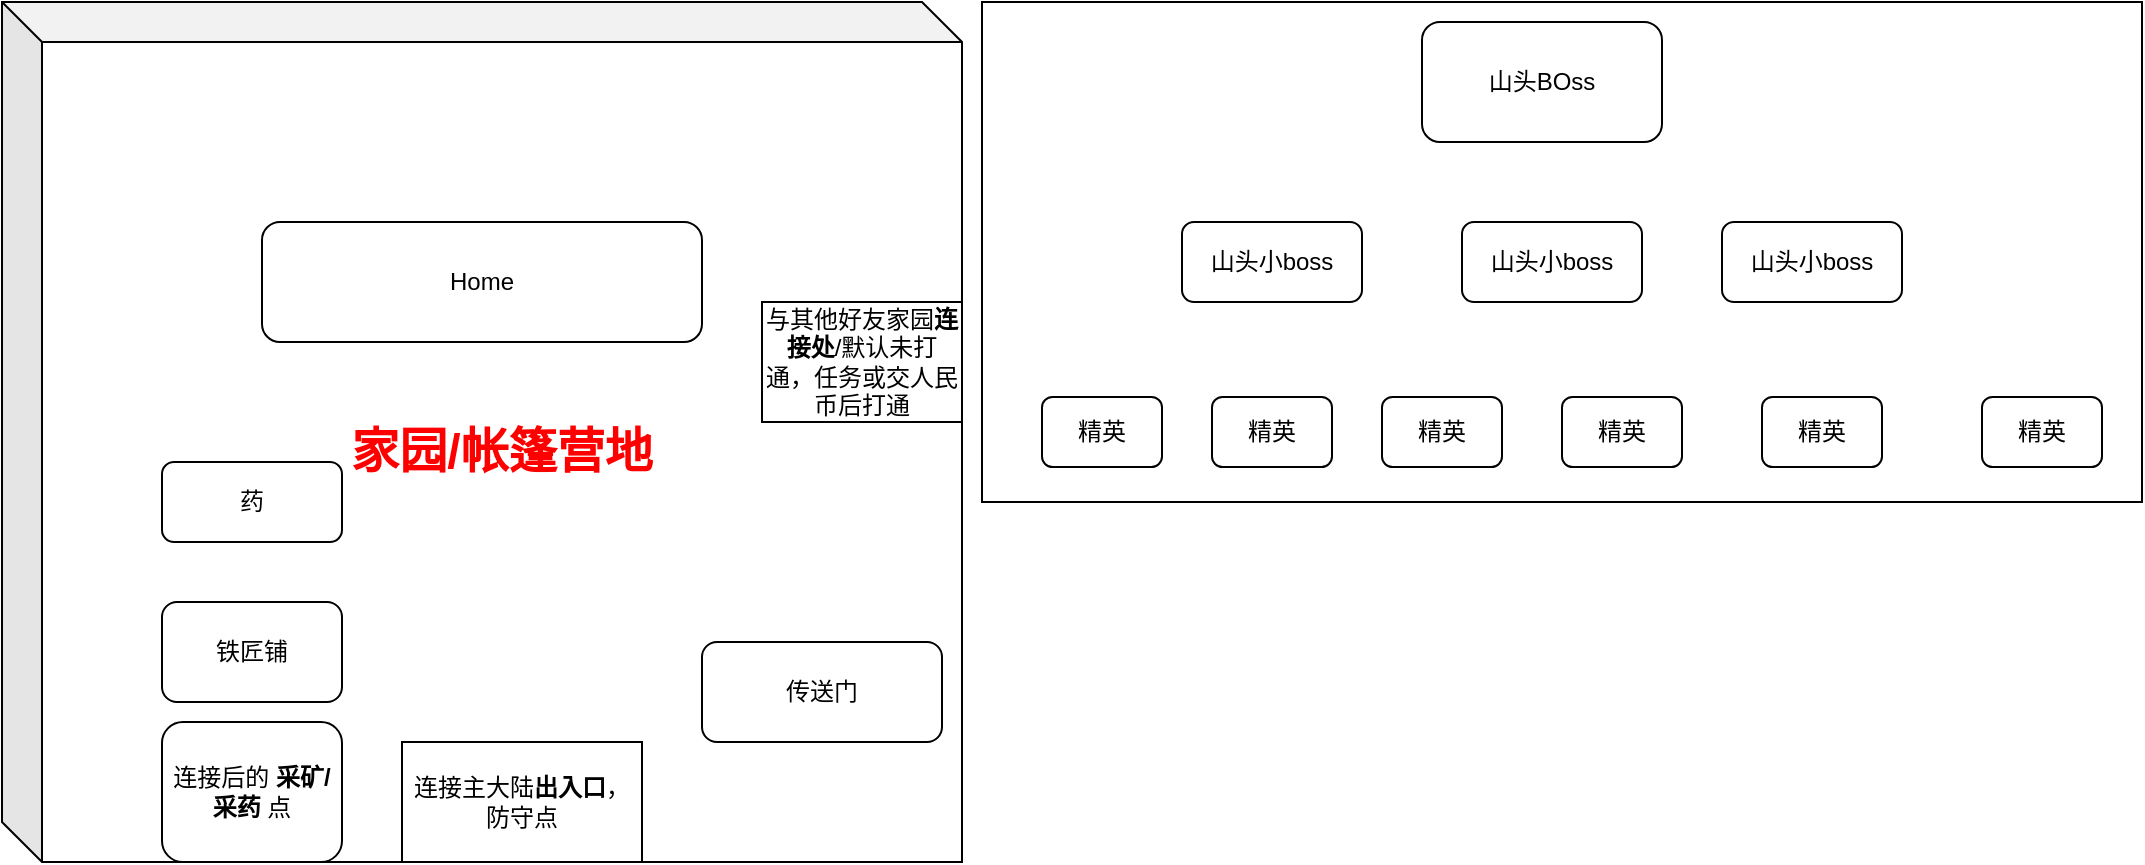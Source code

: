 <mxfile version="21.5.0" type="github">
  <diagram id="C5RBs43oDa-KdzZeNtuy" name="Page-1">
    <mxGraphModel dx="1434" dy="1925" grid="1" gridSize="10" guides="1" tooltips="1" connect="1" arrows="1" fold="1" page="1" pageScale="1" pageWidth="827" pageHeight="1169" math="0" shadow="0">
      <root>
        <mxCell id="WIyWlLk6GJQsqaUBKTNV-0" />
        <mxCell id="WIyWlLk6GJQsqaUBKTNV-1" parent="WIyWlLk6GJQsqaUBKTNV-0" />
        <mxCell id="XEXYK_KfXH2fI-7WInia-10" value="" style="rounded=0;whiteSpace=wrap;html=1;" vertex="1" parent="WIyWlLk6GJQsqaUBKTNV-1">
          <mxGeometry x="540" y="-1110" width="580" height="250" as="geometry" />
        </mxCell>
        <mxCell id="CYA5MN_NNPej15P1eRmX-8" value="&lt;h1&gt;&lt;font color=&quot;#ff0000&quot;&gt;家园/帐篷营地&lt;/font&gt;&lt;/h1&gt;" style="shape=cube;whiteSpace=wrap;html=1;boundedLbl=1;backgroundOutline=1;darkOpacity=0.05;darkOpacity2=0.1;" parent="WIyWlLk6GJQsqaUBKTNV-1" vertex="1">
          <mxGeometry x="50" y="-1110" width="480" height="430" as="geometry" />
        </mxCell>
        <mxCell id="CYA5MN_NNPej15P1eRmX-1" value="Home" style="rounded=1;whiteSpace=wrap;html=1;" parent="WIyWlLk6GJQsqaUBKTNV-1" vertex="1">
          <mxGeometry x="180" y="-1000" width="220" height="60" as="geometry" />
        </mxCell>
        <mxCell id="CYA5MN_NNPej15P1eRmX-2" value="铁匠铺" style="rounded=1;whiteSpace=wrap;html=1;" parent="WIyWlLk6GJQsqaUBKTNV-1" vertex="1">
          <mxGeometry x="130" y="-810" width="90" height="50" as="geometry" />
        </mxCell>
        <mxCell id="CYA5MN_NNPej15P1eRmX-3" value="药" style="rounded=1;whiteSpace=wrap;html=1;" parent="WIyWlLk6GJQsqaUBKTNV-1" vertex="1">
          <mxGeometry x="130" y="-880" width="90" height="40" as="geometry" />
        </mxCell>
        <mxCell id="CYA5MN_NNPej15P1eRmX-4" value="连接主大陆&lt;b&gt;出入口&lt;/b&gt;，防守点" style="rounded=0;whiteSpace=wrap;html=1;" parent="WIyWlLk6GJQsqaUBKTNV-1" vertex="1">
          <mxGeometry x="250" y="-740" width="120" height="60" as="geometry" />
        </mxCell>
        <mxCell id="CYA5MN_NNPej15P1eRmX-5" value="传送门" style="rounded=1;whiteSpace=wrap;html=1;" parent="WIyWlLk6GJQsqaUBKTNV-1" vertex="1">
          <mxGeometry x="400" y="-790" width="120" height="50" as="geometry" />
        </mxCell>
        <mxCell id="CYA5MN_NNPej15P1eRmX-6" value="与其他好友家园&lt;b&gt;连接处&lt;/b&gt;/默认未打通，任务或交人民币后打通" style="rounded=0;whiteSpace=wrap;html=1;" parent="WIyWlLk6GJQsqaUBKTNV-1" vertex="1">
          <mxGeometry x="430" y="-960" width="100" height="60" as="geometry" />
        </mxCell>
        <mxCell id="CYA5MN_NNPej15P1eRmX-7" value="连接后的 &lt;b&gt;采矿/采药&lt;/b&gt; 点" style="rounded=1;whiteSpace=wrap;html=1;" parent="WIyWlLk6GJQsqaUBKTNV-1" vertex="1">
          <mxGeometry x="130" y="-750" width="90" height="70" as="geometry" />
        </mxCell>
        <mxCell id="XEXYK_KfXH2fI-7WInia-0" value="山头BOss" style="rounded=1;whiteSpace=wrap;html=1;" vertex="1" parent="WIyWlLk6GJQsqaUBKTNV-1">
          <mxGeometry x="760" y="-1100" width="120" height="60" as="geometry" />
        </mxCell>
        <mxCell id="XEXYK_KfXH2fI-7WInia-1" value="山头小boss" style="rounded=1;whiteSpace=wrap;html=1;" vertex="1" parent="WIyWlLk6GJQsqaUBKTNV-1">
          <mxGeometry x="640" y="-1000" width="90" height="40" as="geometry" />
        </mxCell>
        <mxCell id="XEXYK_KfXH2fI-7WInia-2" value="山头小boss" style="rounded=1;whiteSpace=wrap;html=1;" vertex="1" parent="WIyWlLk6GJQsqaUBKTNV-1">
          <mxGeometry x="780" y="-1000" width="90" height="40" as="geometry" />
        </mxCell>
        <mxCell id="XEXYK_KfXH2fI-7WInia-3" value="山头小boss" style="rounded=1;whiteSpace=wrap;html=1;" vertex="1" parent="WIyWlLk6GJQsqaUBKTNV-1">
          <mxGeometry x="910" y="-1000" width="90" height="40" as="geometry" />
        </mxCell>
        <mxCell id="XEXYK_KfXH2fI-7WInia-4" value="精英" style="rounded=1;whiteSpace=wrap;html=1;" vertex="1" parent="WIyWlLk6GJQsqaUBKTNV-1">
          <mxGeometry x="570" y="-912.5" width="60" height="35" as="geometry" />
        </mxCell>
        <mxCell id="XEXYK_KfXH2fI-7WInia-5" value="精英" style="rounded=1;whiteSpace=wrap;html=1;" vertex="1" parent="WIyWlLk6GJQsqaUBKTNV-1">
          <mxGeometry x="655" y="-912.5" width="60" height="35" as="geometry" />
        </mxCell>
        <mxCell id="XEXYK_KfXH2fI-7WInia-6" value="精英" style="rounded=1;whiteSpace=wrap;html=1;" vertex="1" parent="WIyWlLk6GJQsqaUBKTNV-1">
          <mxGeometry x="740" y="-912.5" width="60" height="35" as="geometry" />
        </mxCell>
        <mxCell id="XEXYK_KfXH2fI-7WInia-7" value="精英" style="rounded=1;whiteSpace=wrap;html=1;" vertex="1" parent="WIyWlLk6GJQsqaUBKTNV-1">
          <mxGeometry x="830" y="-912.5" width="60" height="35" as="geometry" />
        </mxCell>
        <mxCell id="XEXYK_KfXH2fI-7WInia-8" value="精英" style="rounded=1;whiteSpace=wrap;html=1;" vertex="1" parent="WIyWlLk6GJQsqaUBKTNV-1">
          <mxGeometry x="930" y="-912.5" width="60" height="35" as="geometry" />
        </mxCell>
        <mxCell id="XEXYK_KfXH2fI-7WInia-9" value="精英" style="rounded=1;whiteSpace=wrap;html=1;" vertex="1" parent="WIyWlLk6GJQsqaUBKTNV-1">
          <mxGeometry x="1040" y="-912.5" width="60" height="35" as="geometry" />
        </mxCell>
      </root>
    </mxGraphModel>
  </diagram>
</mxfile>
